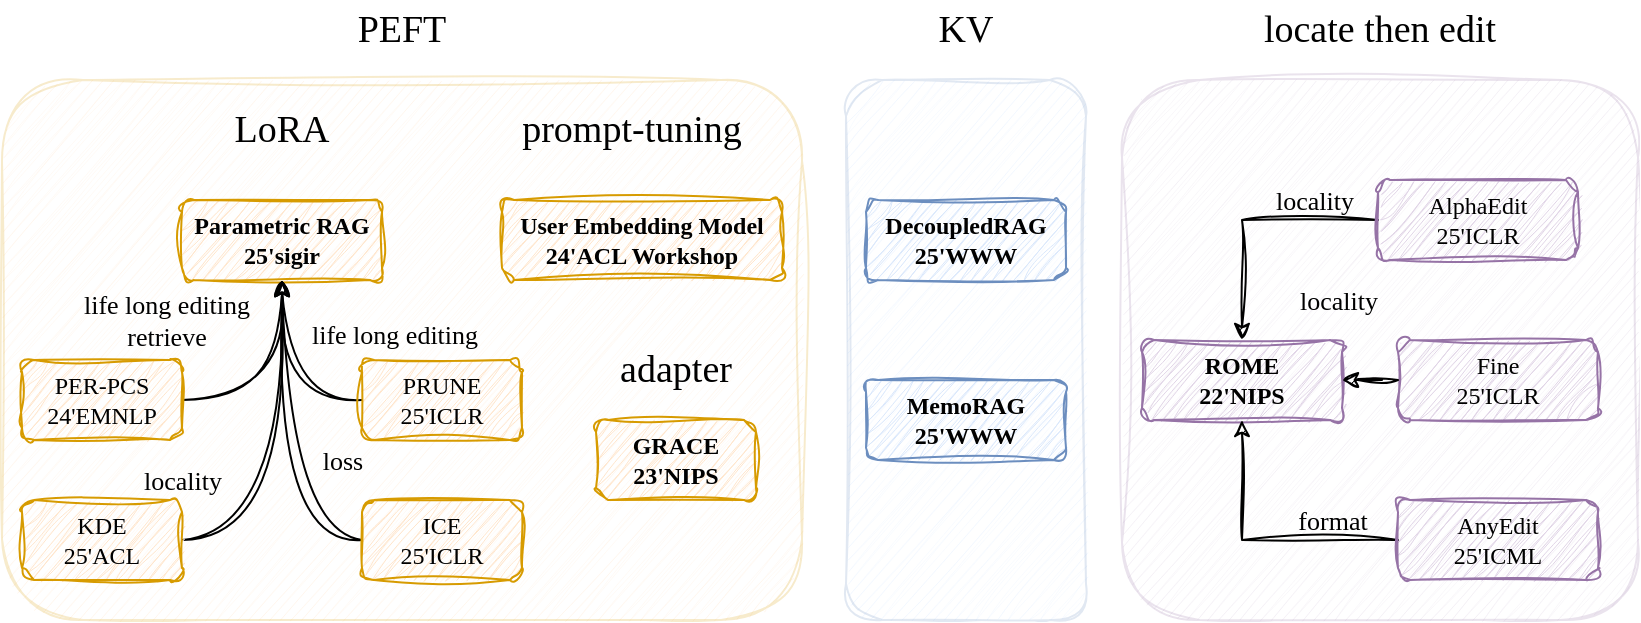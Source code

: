 <mxfile version="28.2.0">
  <diagram name="第 1 页" id="9VGPSpeqh24C_aLK6Sts">
    <mxGraphModel dx="925" dy="554" grid="1" gridSize="10" guides="1" tooltips="1" connect="1" arrows="1" fold="1" page="1" pageScale="1" pageWidth="827" pageHeight="1169" math="0" shadow="0">
      <root>
        <mxCell id="0" />
        <mxCell id="1" parent="0" />
        <mxCell id="Git7J_nrqn_lnPFwCl84-48" value="" style="rounded=1;whiteSpace=wrap;html=1;fontFamily=Comic Sans MS;fontStyle=1;fillColor=#e1d5e7;strokeColor=#9673a6;sketch=1;curveFitting=1;jiggle=2;opacity=20;" vertex="1" parent="1">
          <mxGeometry x="562" y="60" width="258" height="270" as="geometry" />
        </mxCell>
        <mxCell id="Git7J_nrqn_lnPFwCl84-47" value="" style="rounded=1;whiteSpace=wrap;html=1;fontFamily=Comic Sans MS;fontStyle=1;fillColor=#dae8fc;strokeColor=#6c8ebf;sketch=1;curveFitting=1;jiggle=2;opacity=20;" vertex="1" parent="1">
          <mxGeometry x="424" y="60" width="120" height="270" as="geometry" />
        </mxCell>
        <mxCell id="Git7J_nrqn_lnPFwCl84-46" value="" style="rounded=1;whiteSpace=wrap;html=1;fontFamily=Comic Sans MS;fontStyle=0;fillColor=#ffe6cc;strokeColor=#d79b00;sketch=1;curveFitting=1;jiggle=2;opacity=20;" vertex="1" parent="1">
          <mxGeometry x="2" y="60" width="400" height="270" as="geometry" />
        </mxCell>
        <mxCell id="Git7J_nrqn_lnPFwCl84-3" value="Parametric RAG&lt;div&gt;25&#39;sigir&lt;/div&gt;" style="rounded=1;whiteSpace=wrap;html=1;fontFamily=Comic Sans MS;fontStyle=1;fillColor=#ffe6cc;strokeColor=#d79b00;sketch=1;curveFitting=1;jiggle=2;" vertex="1" parent="1">
          <mxGeometry x="92" y="120" width="100" height="40" as="geometry" />
        </mxCell>
        <mxCell id="Git7J_nrqn_lnPFwCl84-7" style="edgeStyle=orthogonalEdgeStyle;rounded=0;orthogonalLoop=1;jettySize=auto;html=1;sketch=1;curveFitting=1;jiggle=2;curved=1;exitX=1;exitY=0.5;exitDx=0;exitDy=0;" edge="1" parent="1" source="Git7J_nrqn_lnPFwCl84-6" target="Git7J_nrqn_lnPFwCl84-3">
          <mxGeometry relative="1" as="geometry" />
        </mxCell>
        <mxCell id="Git7J_nrqn_lnPFwCl84-8" value="locality" style="edgeLabel;html=1;align=center;verticalAlign=middle;resizable=0;points=[];fontFamily=Comic Sans MS;labelBackgroundColor=none;fontSize=13;" vertex="1" connectable="0" parent="Git7J_nrqn_lnPFwCl84-7">
          <mxGeometry x="0.225" relative="1" as="geometry">
            <mxPoint x="-50" y="30" as="offset" />
          </mxGeometry>
        </mxCell>
        <mxCell id="Git7J_nrqn_lnPFwCl84-6" value="KDE&lt;div&gt;25&#39;ACL&lt;/div&gt;" style="rounded=1;whiteSpace=wrap;html=1;fontFamily=Comic Sans MS;fontStyle=0;fillColor=#ffe6cc;strokeColor=#d79b00;sketch=1;curveFitting=1;jiggle=2;" vertex="1" parent="1">
          <mxGeometry x="12" y="270" width="80" height="40" as="geometry" />
        </mxCell>
        <mxCell id="Git7J_nrqn_lnPFwCl84-10" style="edgeStyle=orthogonalEdgeStyle;rounded=0;orthogonalLoop=1;jettySize=auto;html=1;sketch=1;curveFitting=1;jiggle=2;curved=1;" edge="1" parent="1" source="Git7J_nrqn_lnPFwCl84-9">
          <mxGeometry relative="1" as="geometry">
            <mxPoint x="142" y="160" as="targetPoint" />
          </mxGeometry>
        </mxCell>
        <mxCell id="Git7J_nrqn_lnPFwCl84-11" value="life long editing&lt;div&gt;retrieve&lt;/div&gt;" style="edgeLabel;html=1;align=center;verticalAlign=middle;resizable=0;points=[];labelBackgroundColor=none;fontFamily=Comic Sans MS;fontSize=13;" vertex="1" connectable="0" parent="Git7J_nrqn_lnPFwCl84-10">
          <mxGeometry x="-0.721" y="-1" relative="1" as="geometry">
            <mxPoint x="-24" y="-41" as="offset" />
          </mxGeometry>
        </mxCell>
        <mxCell id="Git7J_nrqn_lnPFwCl84-9" value="PER-PCS&lt;div&gt;24&#39;EMNLP&lt;/div&gt;" style="rounded=1;whiteSpace=wrap;html=1;fontFamily=Comic Sans MS;fontStyle=0;fillColor=#ffe6cc;strokeColor=#d79b00;sketch=1;curveFitting=1;jiggle=2;" vertex="1" parent="1">
          <mxGeometry x="12" y="200" width="80" height="40" as="geometry" />
        </mxCell>
        <mxCell id="Git7J_nrqn_lnPFwCl84-13" style="edgeStyle=orthogonalEdgeStyle;rounded=0;orthogonalLoop=1;jettySize=auto;html=1;sketch=1;curveFitting=1;jiggle=2;curved=1;exitX=0;exitY=0.5;exitDx=0;exitDy=0;" edge="1" parent="1" source="Git7J_nrqn_lnPFwCl84-12">
          <mxGeometry relative="1" as="geometry">
            <mxPoint x="142" y="160" as="targetPoint" />
          </mxGeometry>
        </mxCell>
        <mxCell id="Git7J_nrqn_lnPFwCl84-15" value="life long editing" style="edgeLabel;html=1;align=center;verticalAlign=middle;resizable=0;points=[];labelBackgroundColor=none;fontFamily=Comic Sans MS;fontSize=13;" vertex="1" connectable="0" parent="Git7J_nrqn_lnPFwCl84-13">
          <mxGeometry x="-0.039" y="3" relative="1" as="geometry">
            <mxPoint x="58" y="-25" as="offset" />
          </mxGeometry>
        </mxCell>
        <mxCell id="Git7J_nrqn_lnPFwCl84-12" value="PRUNE&lt;div&gt;25&#39;ICLR&lt;/div&gt;" style="rounded=1;whiteSpace=wrap;html=1;fontFamily=Comic Sans MS;fontStyle=0;fillColor=#ffe6cc;strokeColor=#d79b00;sketch=1;curveFitting=1;jiggle=2;" vertex="1" parent="1">
          <mxGeometry x="182" y="200" width="80" height="40" as="geometry" />
        </mxCell>
        <mxCell id="Git7J_nrqn_lnPFwCl84-18" style="edgeStyle=orthogonalEdgeStyle;rounded=0;orthogonalLoop=1;jettySize=auto;html=1;sketch=1;curveFitting=1;jiggle=2;curved=1;exitX=0;exitY=0.5;exitDx=0;exitDy=0;" edge="1" parent="1" source="Git7J_nrqn_lnPFwCl84-16" target="Git7J_nrqn_lnPFwCl84-3">
          <mxGeometry relative="1" as="geometry" />
        </mxCell>
        <mxCell id="Git7J_nrqn_lnPFwCl84-19" value="loss" style="edgeLabel;html=1;align=center;verticalAlign=middle;resizable=0;points=[];labelBackgroundColor=none;fontFamily=Comic Sans MS;fontSize=13;" vertex="1" connectable="0" parent="Git7J_nrqn_lnPFwCl84-18">
          <mxGeometry x="-0.496" y="-1" relative="1" as="geometry">
            <mxPoint x="29" y="-37" as="offset" />
          </mxGeometry>
        </mxCell>
        <mxCell id="Git7J_nrqn_lnPFwCl84-16" value="ICE&lt;div&gt;25&#39;ICLR&lt;/div&gt;" style="rounded=1;whiteSpace=wrap;html=1;fontFamily=Comic Sans MS;fontStyle=0;fillColor=#ffe6cc;strokeColor=#d79b00;sketch=1;curveFitting=1;jiggle=2;" vertex="1" parent="1">
          <mxGeometry x="182" y="270" width="80" height="40" as="geometry" />
        </mxCell>
        <mxCell id="Git7J_nrqn_lnPFwCl84-20" value="&lt;div data-docx-has-block-data=&quot;false&quot; data-lark-html-role=&quot;root&quot; data-page-id=&quot;Uk5WdttfZob3iwxAFe7c8gIhnXc&quot;&gt;&lt;div class=&quot;old-record-id-IjckdyiqwopCnuxsjYIcSogonfE&quot;&gt;User Embedding Model&lt;/div&gt;&lt;/div&gt;&lt;span class=&quot;lark-record-clipboard&quot; data-lark-record-format=&quot;docx/text&quot; data-lark-record-data=&quot;{&amp;quot;rootId&amp;quot;:&amp;quot;Uk5WdttfZob3iwxAFe7c8gIhnXc&amp;quot;,&amp;quot;text&amp;quot;:{&amp;quot;initialAttributedTexts&amp;quot;:{&amp;quot;text&amp;quot;:{&amp;quot;0&amp;quot;:&amp;quot;User Embedding Model&amp;quot;},&amp;quot;attribs&amp;quot;:{&amp;quot;0&amp;quot;:&amp;quot;*0+k&amp;quot;}},&amp;quot;apool&amp;quot;:{&amp;quot;numToAttrib&amp;quot;:{&amp;quot;0&amp;quot;:[&amp;quot;author&amp;quot;,&amp;quot;7543449489537794050&amp;quot;]},&amp;quot;nextNum&amp;quot;:1}},&amp;quot;type&amp;quot;:&amp;quot;text&amp;quot;,&amp;quot;referenceRecordMap&amp;quot;:{},&amp;quot;extra&amp;quot;:{&amp;quot;channel&amp;quot;:&amp;quot;saas&amp;quot;,&amp;quot;isEqualBlockSelection&amp;quot;:false,&amp;quot;pasteRandomId&amp;quot;:&amp;quot;1dd85344-e42c-4f9a-acf1-bb07eb799704&amp;quot;,&amp;quot;mention_page_title&amp;quot;:{},&amp;quot;external_mention_url&amp;quot;:{}},&amp;quot;isKeepQuoteContainer&amp;quot;:false,&amp;quot;isFromCode&amp;quot;:false,&amp;quot;selection&amp;quot;:[{&amp;quot;id&amp;quot;:44,&amp;quot;type&amp;quot;:&amp;quot;text&amp;quot;,&amp;quot;selection&amp;quot;:{&amp;quot;start&amp;quot;:20,&amp;quot;end&amp;quot;:40},&amp;quot;recordId&amp;quot;:&amp;quot;IjckdyiqwopCnuxsjYIcSogonfE&amp;quot;}],&amp;quot;payloadMap&amp;quot;:{},&amp;quot;isCut&amp;quot;:false}&quot;&gt;&lt;/span&gt;&lt;div&gt;24&#39;ACL Workshop&lt;/div&gt;" style="rounded=1;whiteSpace=wrap;html=1;fontFamily=Comic Sans MS;fontStyle=1;fillColor=#ffe6cc;strokeColor=#d79b00;sketch=1;curveFitting=1;jiggle=2;" vertex="1" parent="1">
          <mxGeometry x="252" y="120" width="140" height="40" as="geometry" />
        </mxCell>
        <mxCell id="Git7J_nrqn_lnPFwCl84-21" value="&lt;div data-docx-has-block-data=&quot;false&quot; data-lark-html-role=&quot;root&quot; data-page-id=&quot;Uk5WdttfZob3iwxAFe7c8gIhnXc&quot;&gt;&lt;div class=&quot;old-record-id-IjckdyiqwopCnuxsjYIcSogonfE&quot;&gt;GRACE&lt;/div&gt;&lt;/div&gt;&lt;span class=&quot;lark-record-clipboard&quot; data-lark-record-format=&quot;docx/text&quot; data-lark-record-data=&quot;{&amp;quot;rootId&amp;quot;:&amp;quot;Uk5WdttfZob3iwxAFe7c8gIhnXc&amp;quot;,&amp;quot;text&amp;quot;:{&amp;quot;initialAttributedTexts&amp;quot;:{&amp;quot;text&amp;quot;:{&amp;quot;0&amp;quot;:&amp;quot;User Embedding Model&amp;quot;},&amp;quot;attribs&amp;quot;:{&amp;quot;0&amp;quot;:&amp;quot;*0+k&amp;quot;}},&amp;quot;apool&amp;quot;:{&amp;quot;numToAttrib&amp;quot;:{&amp;quot;0&amp;quot;:[&amp;quot;author&amp;quot;,&amp;quot;7543449489537794050&amp;quot;]},&amp;quot;nextNum&amp;quot;:1}},&amp;quot;type&amp;quot;:&amp;quot;text&amp;quot;,&amp;quot;referenceRecordMap&amp;quot;:{},&amp;quot;extra&amp;quot;:{&amp;quot;channel&amp;quot;:&amp;quot;saas&amp;quot;,&amp;quot;isEqualBlockSelection&amp;quot;:false,&amp;quot;pasteRandomId&amp;quot;:&amp;quot;1dd85344-e42c-4f9a-acf1-bb07eb799704&amp;quot;,&amp;quot;mention_page_title&amp;quot;:{},&amp;quot;external_mention_url&amp;quot;:{}},&amp;quot;isKeepQuoteContainer&amp;quot;:false,&amp;quot;isFromCode&amp;quot;:false,&amp;quot;selection&amp;quot;:[{&amp;quot;id&amp;quot;:44,&amp;quot;type&amp;quot;:&amp;quot;text&amp;quot;,&amp;quot;selection&amp;quot;:{&amp;quot;start&amp;quot;:20,&amp;quot;end&amp;quot;:40},&amp;quot;recordId&amp;quot;:&amp;quot;IjckdyiqwopCnuxsjYIcSogonfE&amp;quot;}],&amp;quot;payloadMap&amp;quot;:{},&amp;quot;isCut&amp;quot;:false}&quot;&gt;&lt;/span&gt;&lt;div&gt;23&#39;NIPS&lt;/div&gt;" style="rounded=1;whiteSpace=wrap;html=1;fontFamily=Comic Sans MS;fontStyle=1;fillColor=#ffe6cc;strokeColor=#d79b00;sketch=1;curveFitting=1;jiggle=2;" vertex="1" parent="1">
          <mxGeometry x="299" y="230" width="80" height="40" as="geometry" />
        </mxCell>
        <mxCell id="Git7J_nrqn_lnPFwCl84-22" value="LoRA" style="text;html=1;align=center;verticalAlign=middle;whiteSpace=wrap;rounded=0;fontFamily=Comic Sans MS;fontSize=19;" vertex="1" parent="1">
          <mxGeometry x="112" y="70" width="60" height="30" as="geometry" />
        </mxCell>
        <mxCell id="Git7J_nrqn_lnPFwCl84-24" value="prompt-tuning" style="text;html=1;align=center;verticalAlign=middle;whiteSpace=wrap;rounded=0;fontFamily=Comic Sans MS;fontSize=19;" vertex="1" parent="1">
          <mxGeometry x="252" y="70" width="130" height="30" as="geometry" />
        </mxCell>
        <mxCell id="Git7J_nrqn_lnPFwCl84-25" value="adapter" style="text;html=1;align=center;verticalAlign=middle;whiteSpace=wrap;rounded=0;fontFamily=Comic Sans MS;fontSize=19;" vertex="1" parent="1">
          <mxGeometry x="289" y="190" width="100" height="30" as="geometry" />
        </mxCell>
        <mxCell id="Git7J_nrqn_lnPFwCl84-26" value="DecoupledRAG&lt;br&gt;&lt;div&gt;25&#39;WWW&lt;/div&gt;" style="rounded=1;whiteSpace=wrap;html=1;fontFamily=Comic Sans MS;fontStyle=1;fillColor=#dae8fc;strokeColor=#6c8ebf;sketch=1;curveFitting=1;jiggle=2;" vertex="1" parent="1">
          <mxGeometry x="434" y="120" width="100" height="40" as="geometry" />
        </mxCell>
        <mxCell id="Git7J_nrqn_lnPFwCl84-27" value="MemoRAG&lt;br&gt;&lt;div&gt;25&#39;WWW&lt;/div&gt;" style="rounded=1;whiteSpace=wrap;html=1;fontFamily=Comic Sans MS;fontStyle=1;fillColor=#dae8fc;strokeColor=#6c8ebf;sketch=1;curveFitting=1;jiggle=2;" vertex="1" parent="1">
          <mxGeometry x="434" y="210" width="100" height="40" as="geometry" />
        </mxCell>
        <mxCell id="Git7J_nrqn_lnPFwCl84-28" value="PEFT" style="text;html=1;align=center;verticalAlign=middle;whiteSpace=wrap;rounded=0;fontFamily=Comic Sans MS;fontSize=19;" vertex="1" parent="1">
          <mxGeometry x="172" y="20" width="60" height="30" as="geometry" />
        </mxCell>
        <mxCell id="Git7J_nrqn_lnPFwCl84-29" value="KV" style="text;html=1;align=center;verticalAlign=middle;whiteSpace=wrap;rounded=0;fontFamily=Comic Sans MS;fontSize=19;" vertex="1" parent="1">
          <mxGeometry x="454" y="20" width="60" height="30" as="geometry" />
        </mxCell>
        <mxCell id="Git7J_nrqn_lnPFwCl84-31" value="ROME&lt;br&gt;&lt;div&gt;22&#39;NIPS&lt;/div&gt;" style="rounded=1;whiteSpace=wrap;html=1;fontFamily=Comic Sans MS;fontStyle=1;fillColor=#e1d5e7;strokeColor=#9673a6;sketch=1;curveFitting=1;jiggle=2;" vertex="1" parent="1">
          <mxGeometry x="572" y="190" width="100" height="40" as="geometry" />
        </mxCell>
        <mxCell id="Git7J_nrqn_lnPFwCl84-34" style="edgeStyle=orthogonalEdgeStyle;rounded=0;orthogonalLoop=1;jettySize=auto;html=1;sketch=1;curveFitting=1;jiggle=2;" edge="1" parent="1" source="Git7J_nrqn_lnPFwCl84-33" target="Git7J_nrqn_lnPFwCl84-31">
          <mxGeometry relative="1" as="geometry" />
        </mxCell>
        <mxCell id="Git7J_nrqn_lnPFwCl84-35" value="locality" style="edgeLabel;html=1;align=center;verticalAlign=middle;resizable=0;points=[];labelBackgroundColor=none;fontFamily=Comic Sans MS;fontSize=13;" vertex="1" connectable="0" parent="Git7J_nrqn_lnPFwCl84-34">
          <mxGeometry x="-0.559" y="2" relative="1" as="geometry">
            <mxPoint x="-4" y="-12" as="offset" />
          </mxGeometry>
        </mxCell>
        <mxCell id="Git7J_nrqn_lnPFwCl84-33" value="AlphaEdit&lt;br&gt;&lt;div&gt;25&#39;ICLR&lt;/div&gt;" style="rounded=1;whiteSpace=wrap;html=1;fontFamily=Comic Sans MS;fontStyle=0;fillColor=#e1d5e7;strokeColor=#9673a6;sketch=1;curveFitting=1;jiggle=2;" vertex="1" parent="1">
          <mxGeometry x="690" y="110" width="100" height="40" as="geometry" />
        </mxCell>
        <mxCell id="Git7J_nrqn_lnPFwCl84-36" value="Fine&lt;br&gt;&lt;div&gt;25&#39;ICLR&lt;/div&gt;" style="rounded=1;whiteSpace=wrap;html=1;fontFamily=Comic Sans MS;fontStyle=0;fillColor=#e1d5e7;strokeColor=#9673a6;sketch=1;curveFitting=1;jiggle=2;" vertex="1" parent="1">
          <mxGeometry x="700" y="190" width="100" height="40" as="geometry" />
        </mxCell>
        <mxCell id="Git7J_nrqn_lnPFwCl84-37" style="edgeStyle=orthogonalEdgeStyle;rounded=0;orthogonalLoop=1;jettySize=auto;html=1;entryX=1;entryY=0.5;entryDx=0;entryDy=0;sketch=1;curveFitting=1;jiggle=2;" edge="1" parent="1" source="Git7J_nrqn_lnPFwCl84-36" target="Git7J_nrqn_lnPFwCl84-31">
          <mxGeometry relative="1" as="geometry">
            <mxPoint x="832" y="170" as="sourcePoint" />
            <mxPoint x="752" y="200" as="targetPoint" />
          </mxGeometry>
        </mxCell>
        <mxCell id="Git7J_nrqn_lnPFwCl84-38" value="locality" style="edgeLabel;html=1;align=center;verticalAlign=middle;resizable=0;points=[];labelBackgroundColor=none;fontFamily=Comic Sans MS;fontSize=13;" vertex="1" connectable="0" parent="Git7J_nrqn_lnPFwCl84-37">
          <mxGeometry x="-0.559" y="2" relative="1" as="geometry">
            <mxPoint x="-19" y="-42" as="offset" />
          </mxGeometry>
        </mxCell>
        <mxCell id="Git7J_nrqn_lnPFwCl84-40" style="edgeStyle=orthogonalEdgeStyle;rounded=0;orthogonalLoop=1;jettySize=auto;html=1;entryX=0.5;entryY=1;entryDx=0;entryDy=0;sketch=1;curveFitting=1;jiggle=2;" edge="1" parent="1" source="Git7J_nrqn_lnPFwCl84-39" target="Git7J_nrqn_lnPFwCl84-31">
          <mxGeometry relative="1" as="geometry" />
        </mxCell>
        <mxCell id="Git7J_nrqn_lnPFwCl84-41" value="format" style="edgeLabel;html=1;align=center;verticalAlign=middle;resizable=0;points=[];labelBackgroundColor=none;fontFamily=Comic Sans MS;fontSize=13;" vertex="1" connectable="0" parent="Git7J_nrqn_lnPFwCl84-40">
          <mxGeometry x="-0.547" y="4" relative="1" as="geometry">
            <mxPoint x="-2" y="-14" as="offset" />
          </mxGeometry>
        </mxCell>
        <mxCell id="Git7J_nrqn_lnPFwCl84-39" value="AnyEdit&lt;br&gt;&lt;div&gt;25&#39;ICML&lt;/div&gt;" style="rounded=1;whiteSpace=wrap;html=1;fontFamily=Comic Sans MS;fontStyle=0;fillColor=#e1d5e7;strokeColor=#9673a6;sketch=1;curveFitting=1;jiggle=2;" vertex="1" parent="1">
          <mxGeometry x="700" y="270" width="100" height="40" as="geometry" />
        </mxCell>
        <mxCell id="Git7J_nrqn_lnPFwCl84-43" value="locate then edit" style="text;html=1;align=center;verticalAlign=middle;whiteSpace=wrap;rounded=0;fontFamily=Comic Sans MS;fontSize=19;" vertex="1" parent="1">
          <mxGeometry x="611" y="20" width="160" height="30" as="geometry" />
        </mxCell>
      </root>
    </mxGraphModel>
  </diagram>
</mxfile>
